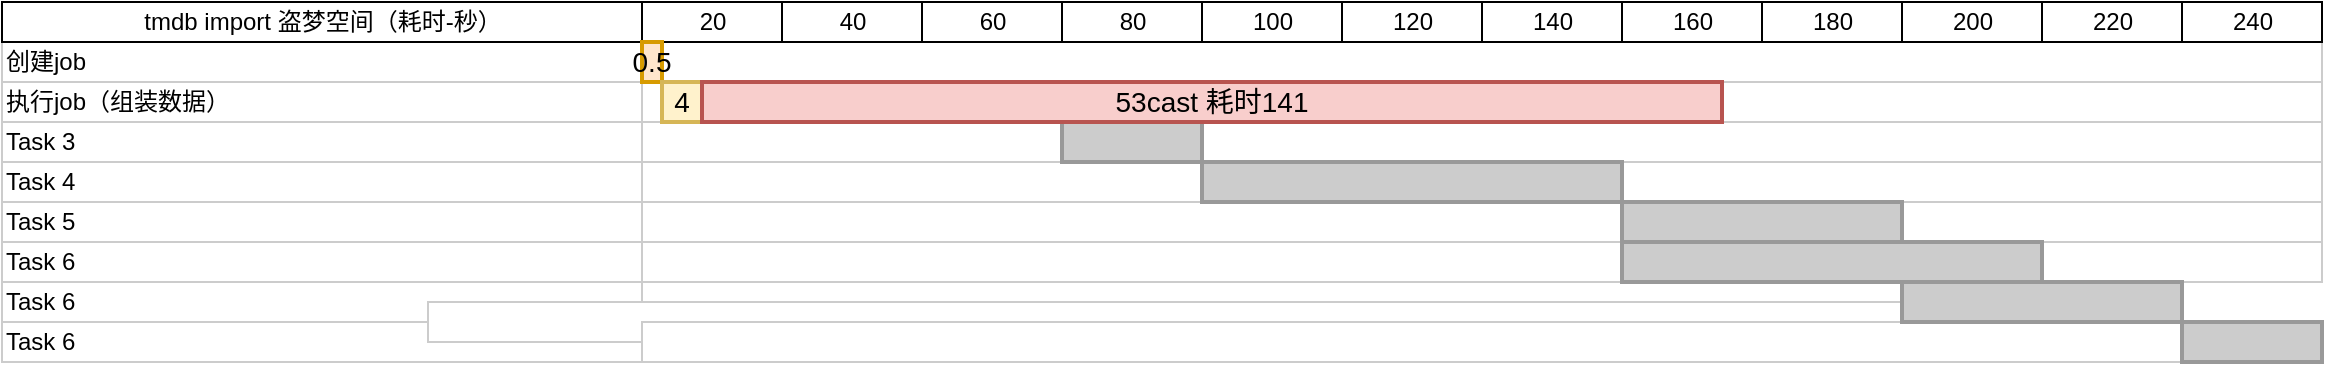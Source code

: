 <mxfile version="21.1.5" type="github">
  <diagram name="Page-1" id="fc2ac565-0d4e-3f0d-88b0-a54af1634ed7">
    <mxGraphModel dx="1434" dy="773" grid="1" gridSize="10" guides="1" tooltips="1" connect="0" arrows="1" fold="1" page="1" pageScale="1.5" pageWidth="1169" pageHeight="827" background="none" math="0" shadow="0">
      <root>
        <mxCell id="0" style=";html=1;" />
        <mxCell id="1" style=";html=1;" parent="0" />
        <mxCell id="75" value="创建job" style="align=left;strokeColor=#CCCCCC;html=1;" parent="1" vertex="1">
          <mxGeometry x="100.0" y="160.0" width="320.0" height="20.0" as="geometry" />
        </mxCell>
        <mxCell id="80" value="执行job（组装数据）" style="align=left;strokeColor=#CCCCCC;html=1;" parent="1" vertex="1">
          <mxGeometry x="100" y="180.0" width="320" height="20" as="geometry" />
        </mxCell>
        <mxCell id="85" value="Task 3" style="align=left;strokeColor=#CCCCCC;html=1;" parent="1" vertex="1">
          <mxGeometry x="100.0" y="200.0" width="320.0" height="20" as="geometry" />
        </mxCell>
        <mxCell id="90" value="Task 4" style="align=left;strokeColor=#CCCCCC;html=1;" parent="1" vertex="1">
          <mxGeometry x="100.0" y="220.0" width="320.0" height="20" as="geometry" />
        </mxCell>
        <mxCell id="95" value="Task 5" style="align=left;strokeColor=#CCCCCC;html=1;" parent="1" vertex="1">
          <mxGeometry x="100.0" y="240.0" width="320.0" height="20" as="geometry" />
        </mxCell>
        <mxCell id="100" value="Task 6" style="align=left;strokeColor=#CCCCCC;html=1;" parent="1" vertex="1">
          <mxGeometry x="100.0" y="260.0" width="320.0" height="20" as="geometry" />
        </mxCell>
        <mxCell id="2" value="tmdb import 盗梦空间（耗时-秒）" style="strokeWidth=1;fontStyle=0;html=1;" parent="1" vertex="1">
          <mxGeometry x="100" y="140" width="320" height="20" as="geometry" />
        </mxCell>
        <mxCell id="67c90442a009f359-289" value="Task 6" style="align=left;strokeColor=#CCCCCC;html=1;" parent="1" vertex="1">
          <mxGeometry x="100.0" y="280.0" width="320.0" height="20" as="geometry" />
        </mxCell>
        <mxCell id="67c90442a009f359-290" value="Task 6" style="align=left;strokeColor=#CCCCCC;html=1;" parent="1" vertex="1">
          <mxGeometry x="100.0" y="300.0" width="320.0" height="20" as="geometry" />
        </mxCell>
        <mxCell id="67c90442a009f359-291" value="" style="align=left;strokeColor=#CCCCCC;html=1;" parent="1" vertex="1">
          <mxGeometry x="420" y="160" width="840" height="20" as="geometry" />
        </mxCell>
        <mxCell id="4" value="20" style="strokeWidth=1;fontStyle=0;html=1;" parent="1" vertex="1">
          <mxGeometry x="420" y="140" width="70" height="20" as="geometry" />
        </mxCell>
        <mxCell id="67c90442a009f359-278" value="40" style="strokeWidth=1;fontStyle=0;html=1;" parent="1" vertex="1">
          <mxGeometry x="490" y="140" width="70" height="20" as="geometry" />
        </mxCell>
        <mxCell id="67c90442a009f359-279" value="60" style="strokeWidth=1;fontStyle=0;html=1;" parent="1" vertex="1">
          <mxGeometry x="560" y="140" width="70" height="20" as="geometry" />
        </mxCell>
        <mxCell id="67c90442a009f359-280" value="80" style="strokeWidth=1;fontStyle=0;html=1;" parent="1" vertex="1">
          <mxGeometry x="630" y="140" width="70" height="20" as="geometry" />
        </mxCell>
        <mxCell id="67c90442a009f359-281" value="100" style="strokeWidth=1;fontStyle=0;html=1;" parent="1" vertex="1">
          <mxGeometry x="700" y="140" width="70" height="20" as="geometry" />
        </mxCell>
        <mxCell id="67c90442a009f359-282" value="120" style="strokeWidth=1;fontStyle=0;html=1;" parent="1" vertex="1">
          <mxGeometry x="770" y="140" width="70" height="20" as="geometry" />
        </mxCell>
        <mxCell id="67c90442a009f359-283" value="140" style="strokeWidth=1;fontStyle=0;html=1;" parent="1" vertex="1">
          <mxGeometry x="840" y="140" width="70" height="20" as="geometry" />
        </mxCell>
        <mxCell id="67c90442a009f359-284" value="160" style="strokeWidth=1;fontStyle=0;html=1;" parent="1" vertex="1">
          <mxGeometry x="910" y="140" width="70" height="20" as="geometry" />
        </mxCell>
        <mxCell id="67c90442a009f359-285" value="180" style="strokeWidth=1;fontStyle=0;html=1;" parent="1" vertex="1">
          <mxGeometry x="980" y="140" width="70" height="20" as="geometry" />
        </mxCell>
        <mxCell id="67c90442a009f359-286" value="200" style="strokeWidth=1;fontStyle=0;html=1;" parent="1" vertex="1">
          <mxGeometry x="1050" y="140" width="70" height="20" as="geometry" />
        </mxCell>
        <mxCell id="67c90442a009f359-287" value="220" style="strokeWidth=1;fontStyle=0;html=1;" parent="1" vertex="1">
          <mxGeometry x="1120" y="140" width="70" height="20" as="geometry" />
        </mxCell>
        <mxCell id="67c90442a009f359-288" value="240" style="strokeWidth=1;fontStyle=0;html=1;" parent="1" vertex="1">
          <mxGeometry x="1190" y="140" width="70" height="20" as="geometry" />
        </mxCell>
        <mxCell id="67c90442a009f359-292" value="" style="align=left;strokeColor=#CCCCCC;html=1;" parent="1" vertex="1">
          <mxGeometry x="420" y="180" width="840" height="20" as="geometry" />
        </mxCell>
        <mxCell id="67c90442a009f359-293" value="" style="align=left;strokeColor=#CCCCCC;html=1;" parent="1" vertex="1">
          <mxGeometry x="420" y="200" width="840" height="20" as="geometry" />
        </mxCell>
        <mxCell id="67c90442a009f359-294" value="" style="align=left;strokeColor=#CCCCCC;html=1;" parent="1" vertex="1">
          <mxGeometry x="420" y="220" width="840" height="20" as="geometry" />
        </mxCell>
        <mxCell id="67c90442a009f359-295" value="" style="align=left;strokeColor=#CCCCCC;html=1;" parent="1" vertex="1">
          <mxGeometry x="420" y="240" width="840" height="20" as="geometry" />
        </mxCell>
        <mxCell id="67c90442a009f359-296" value="" style="align=left;strokeColor=#CCCCCC;html=1;" parent="1" vertex="1">
          <mxGeometry x="420" y="260" width="840" height="20" as="geometry" />
        </mxCell>
        <mxCell id="67c90442a009f359-297" value="" style="align=left;strokeColor=#CCCCCC;html=1;" parent="1" vertex="1">
          <mxGeometry x="313" y="290" width="840" height="20" as="geometry" />
        </mxCell>
        <mxCell id="67c90442a009f359-298" value="" style="align=left;strokeColor=#CCCCCC;html=1;" parent="1" vertex="1">
          <mxGeometry x="420" y="300" width="840" height="20" as="geometry" />
        </mxCell>
        <mxCell id="67c90442a009f359-299" value="0.5" style="whiteSpace=wrap;html=1;strokeWidth=2;fillColor=#ffe6cc;fontSize=14;align=center;strokeColor=#d79b00;" parent="1" vertex="1">
          <mxGeometry x="420" y="160" width="10" height="20" as="geometry" />
        </mxCell>
        <mxCell id="67c90442a009f359-300" value="4" style="whiteSpace=wrap;html=1;strokeWidth=2;fillColor=#fff2cc;fontSize=14;align=center;strokeColor=#d6b656;" parent="1" vertex="1">
          <mxGeometry x="430" y="180" width="20" height="20" as="geometry" />
        </mxCell>
        <mxCell id="67c90442a009f359-301" value="" style="whiteSpace=wrap;html=1;strokeWidth=2;fillColor=#CCCCCC;gradientColor=none;fontSize=14;align=center;strokeColor=#999999;" parent="1" vertex="1">
          <mxGeometry x="630" y="200" width="70" height="20" as="geometry" />
        </mxCell>
        <mxCell id="67c90442a009f359-302" value="" style="whiteSpace=wrap;html=1;strokeWidth=2;fillColor=#CCCCCC;gradientColor=none;fontSize=14;align=center;strokeColor=#999999;" parent="1" vertex="1">
          <mxGeometry x="700" y="220" width="210" height="20" as="geometry" />
        </mxCell>
        <mxCell id="67c90442a009f359-303" value="" style="whiteSpace=wrap;html=1;strokeWidth=2;fillColor=#CCCCCC;gradientColor=none;fontSize=14;align=center;strokeColor=#999999;" parent="1" vertex="1">
          <mxGeometry x="910" y="240" width="140" height="20" as="geometry" />
        </mxCell>
        <mxCell id="67c90442a009f359-304" value="" style="whiteSpace=wrap;html=1;strokeWidth=2;fillColor=#CCCCCC;gradientColor=none;fontSize=14;align=center;strokeColor=#999999;" parent="1" vertex="1">
          <mxGeometry x="910" y="260" width="210" height="20" as="geometry" />
        </mxCell>
        <mxCell id="67c90442a009f359-305" value="" style="whiteSpace=wrap;html=1;strokeWidth=2;fillColor=#CCCCCC;gradientColor=none;fontSize=14;align=center;strokeColor=#999999;" parent="1" vertex="1">
          <mxGeometry x="1050" y="280" width="140" height="20" as="geometry" />
        </mxCell>
        <mxCell id="67c90442a009f359-306" value="" style="whiteSpace=wrap;html=1;strokeWidth=2;fillColor=#CCCCCC;gradientColor=none;fontSize=14;align=center;strokeColor=#999999;" parent="1" vertex="1">
          <mxGeometry x="1190" y="300" width="70" height="20" as="geometry" />
        </mxCell>
        <mxCell id="6fcHT38283qn4e7zzVLg-100" value="53cast 耗时141" style="whiteSpace=wrap;html=1;strokeWidth=2;fillColor=#f8cecc;fontSize=14;align=center;strokeColor=#b85450;" vertex="1" parent="1">
          <mxGeometry x="450" y="180" width="510" height="20" as="geometry" />
        </mxCell>
      </root>
    </mxGraphModel>
  </diagram>
</mxfile>
